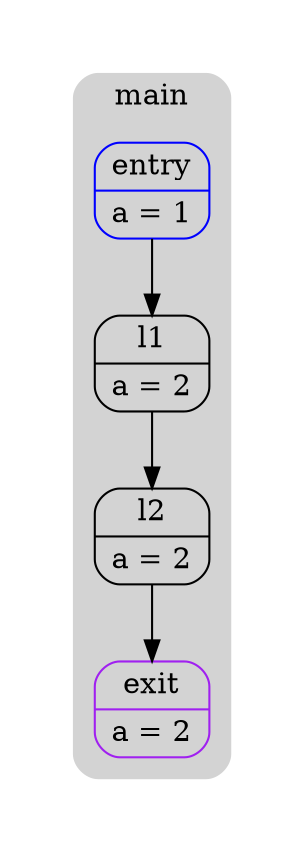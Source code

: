 digraph G {
  compound=true
  subgraph cluster_ {
    peripheries=0
    subgraph cluster_0_wrapper {
      peripheries=0
      margin=15
      subgraph cluster_0 {
        label="main"
        color=darkgray
        style=rounded
        bgcolor=lightgray
        margin=10
        cluster_0_0[label="{entry|a = 1\l}",shape=Mrecord,color=blue]
        cluster_0_1[label="{l1|a = 2\l}",shape=Mrecord,color=black]
        cluster_0_2[label="{l2|a = 2\l}",shape=Mrecord,color=black]
        cluster_0_exit[label="{exit|a = 2\l}",shape=Mrecord,color=purple]
        cluster_0_0 -> cluster_0_1
        cluster_0_1 -> cluster_0_2
        cluster_0_2 -> cluster_0_exit [color=black]
      }
    }
  }
}
